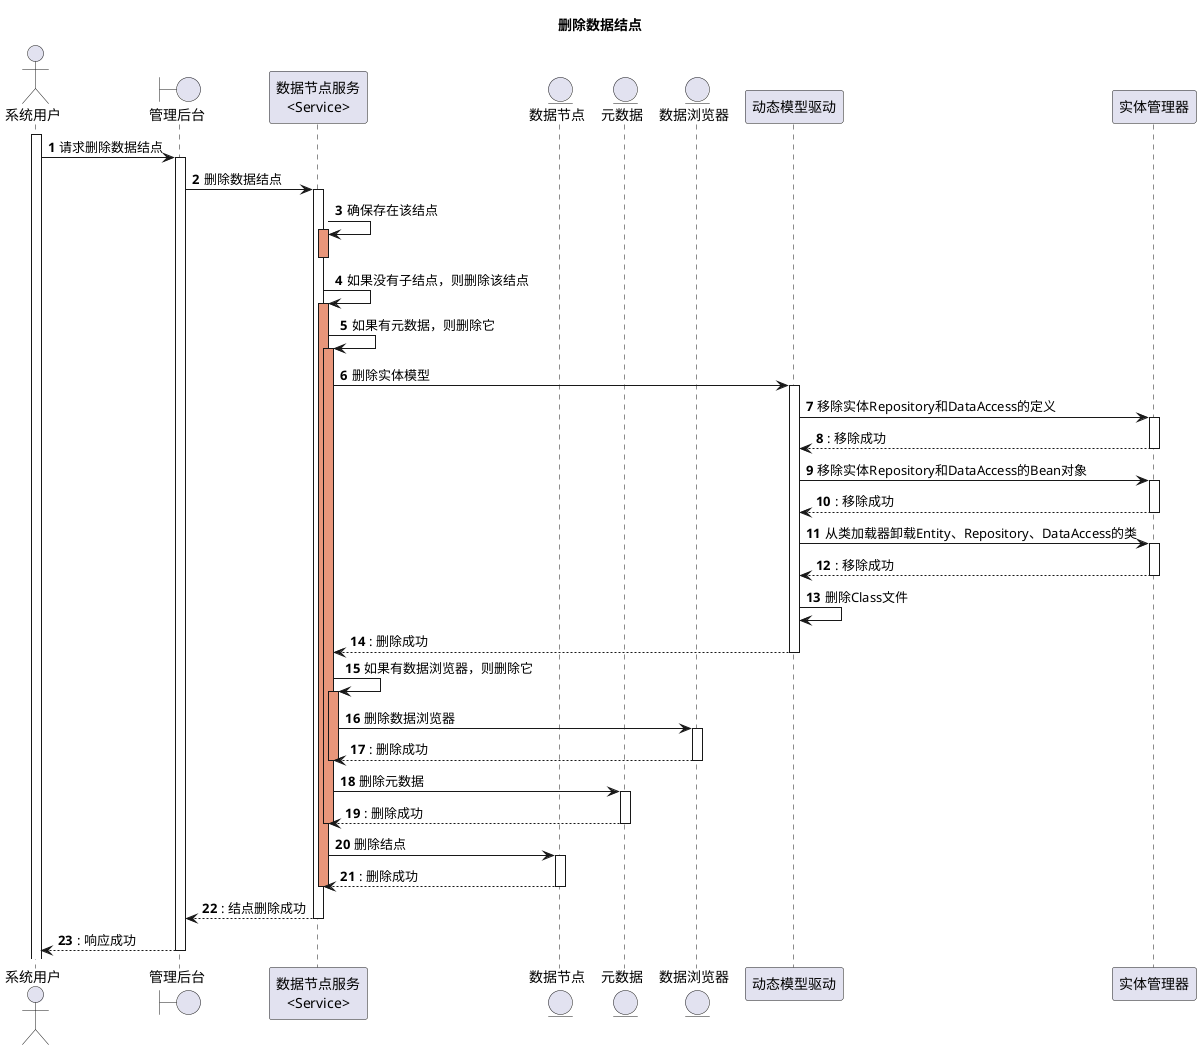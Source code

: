 @startuml

title 删除数据结点
autonumber

actor 系统用户 as sysUser
boundary 管理后台 as adminWeb
participant "数据节点服务\n<Service>" as nodeService
entity "数据节点" as nodes
entity "元数据" as metadata
entity "数据浏览器" as dataBrowser
participant 动态模型驱动 as data
participant 实体管理器 as beanmanager

activate sysUser
sysUser -> adminWeb: 请求删除数据结点
activate adminWeb

adminWeb -> nodeService: 删除数据结点
activate nodeService

nodeService -> nodeService: 确保存在该结点
activate nodeService #DarkSalmon
deactivate nodeService

nodeService -> nodeService: 如果没有子结点，则删除该结点
activate nodeService #DarkSalmon

nodeService -> nodeService: 如果有元数据，则删除它
activate nodeService #DarkSalmon
nodeService -> data: 删除实体模型
activate data

data -> beanmanager: 移除实体Repository和DataAccess的定义
activate beanmanager
return: 移除成功

data -> beanmanager: 移除实体Repository和DataAccess的Bean对象
activate beanmanager
return: 移除成功

data -> beanmanager: 从类加载器卸载Entity、Repository、DataAccess的类
activate beanmanager
return: 移除成功

data -> data: 删除Class文件

return: 删除成功

nodeService -> nodeService: 如果有数据浏览器，则删除它
activate nodeService #DarkSalmon
nodeService -> dataBrowser: 删除数据浏览器
activate dataBrowser
return: 删除成功
deactivate nodeService

nodeService -> metadata: 删除元数据
activate metadata
return: 删除成功
deactivate nodeService

nodeService -> nodes: 删除结点
activate nodes
return: 删除成功
deactivate nodeService
return: 结点删除成功
return: 响应成功
@enduml